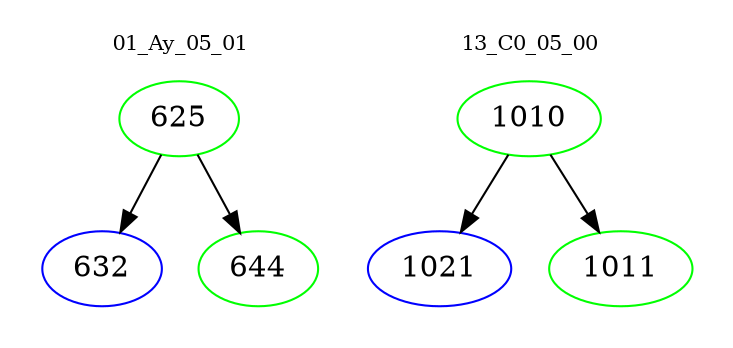 digraph{
subgraph cluster_0 {
color = white
label = "01_Ay_05_01";
fontsize=10;
T0_625 [label="625", color="green"]
T0_625 -> T0_632 [color="black"]
T0_632 [label="632", color="blue"]
T0_625 -> T0_644 [color="black"]
T0_644 [label="644", color="green"]
}
subgraph cluster_1 {
color = white
label = "13_C0_05_00";
fontsize=10;
T1_1010 [label="1010", color="green"]
T1_1010 -> T1_1021 [color="black"]
T1_1021 [label="1021", color="blue"]
T1_1010 -> T1_1011 [color="black"]
T1_1011 [label="1011", color="green"]
}
}
